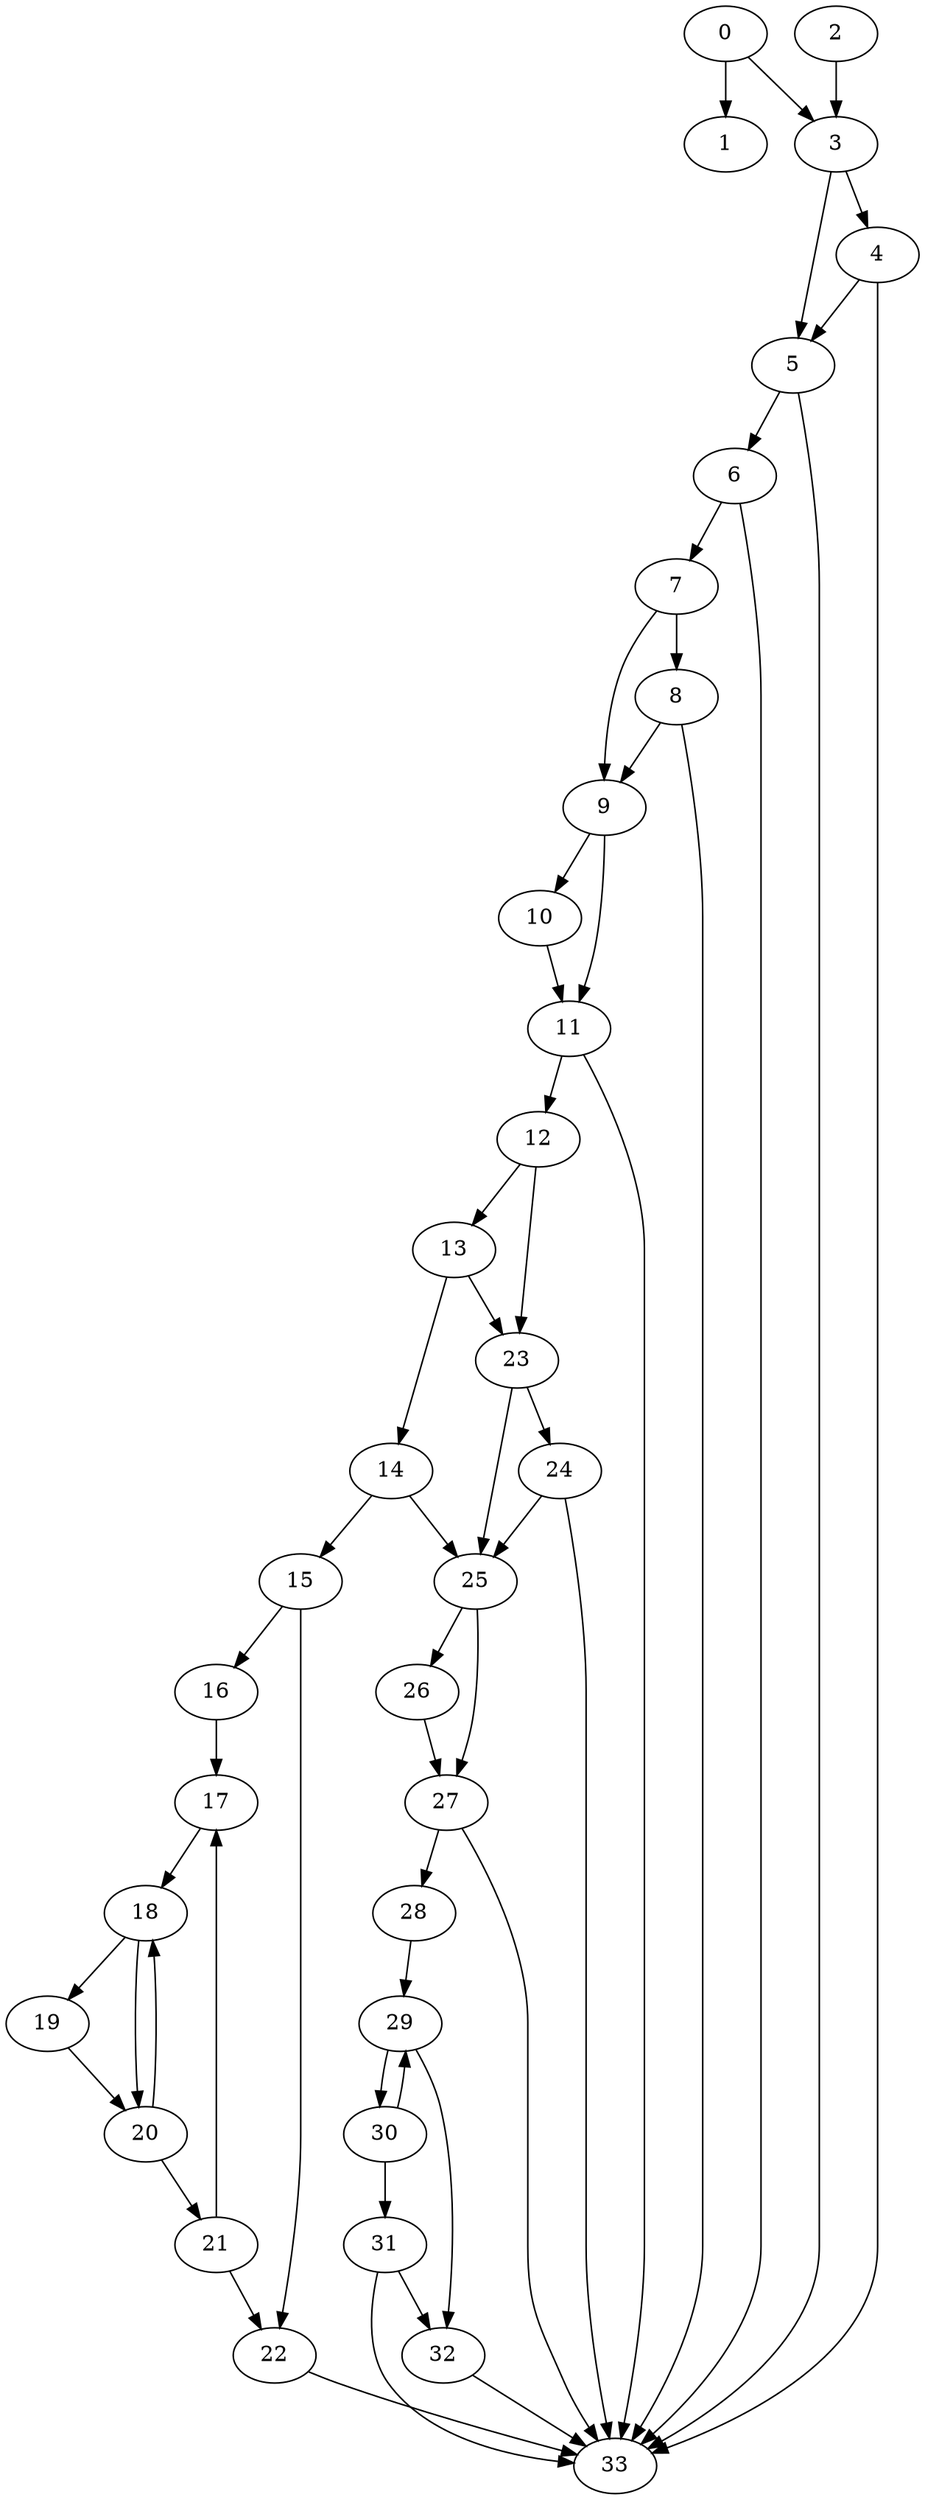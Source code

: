 digraph {
	0
	1
	2
	3
	4
	5
	6
	7
	8
	9
	10
	11
	12
	13
	14
	15
	16
	17
	18
	19
	20
	21
	22
	23
	24
	25
	26
	27
	28
	29
	30
	31
	32
	33
	9 -> 10
	11 -> 12
	13 -> 14
	0 -> 3
	2 -> 3
	27 -> 28
	28 -> 29
	30 -> 29
	20 -> 21
	23 -> 24
	0 -> 1
	6 -> 7
	17 -> 18
	20 -> 18
	18 -> 20
	19 -> 20
	3 -> 4
	29 -> 30
	18 -> 19
	15 -> 22
	21 -> 22
	12 -> 23
	13 -> 23
	14 -> 25
	23 -> 25
	24 -> 25
	3 -> 5
	4 -> 5
	7 -> 8
	12 -> 13
	25 -> 26
	25 -> 27
	26 -> 27
	5 -> 6
	7 -> 9
	8 -> 9
	16 -> 17
	21 -> 17
	29 -> 32
	31 -> 32
	4 -> 33
	5 -> 33
	6 -> 33
	11 -> 33
	22 -> 33
	31 -> 33
	32 -> 33
	8 -> 33
	24 -> 33
	27 -> 33
	9 -> 11
	10 -> 11
	14 -> 15
	15 -> 16
	30 -> 31
}
